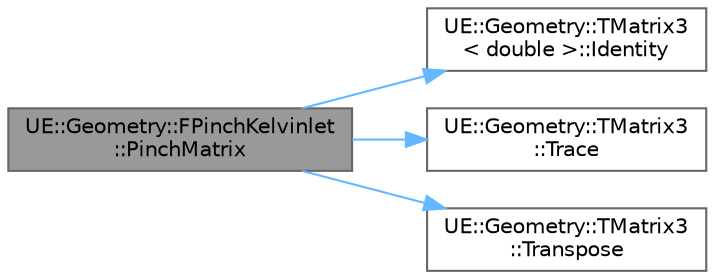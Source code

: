 digraph "UE::Geometry::FPinchKelvinlet::PinchMatrix"
{
 // INTERACTIVE_SVG=YES
 // LATEX_PDF_SIZE
  bgcolor="transparent";
  edge [fontname=Helvetica,fontsize=10,labelfontname=Helvetica,labelfontsize=10];
  node [fontname=Helvetica,fontsize=10,shape=box,height=0.2,width=0.4];
  rankdir="LR";
  Node1 [id="Node000001",label="UE::Geometry::FPinchKelvinlet\l::PinchMatrix",height=0.2,width=0.4,color="gray40", fillcolor="grey60", style="filled", fontcolor="black",tooltip=" "];
  Node1 -> Node2 [id="edge1_Node000001_Node000002",color="steelblue1",style="solid",tooltip=" "];
  Node2 [id="Node000002",label="UE::Geometry::TMatrix3\l\< double \>::Identity",height=0.2,width=0.4,color="grey40", fillcolor="white", style="filled",URL="$d8/ddc/structUE_1_1Geometry_1_1TMatrix3.html#aa146b3788b8e650df878f4dd71a2b439",tooltip=" "];
  Node1 -> Node3 [id="edge2_Node000001_Node000003",color="steelblue1",style="solid",tooltip=" "];
  Node3 [id="Node000003",label="UE::Geometry::TMatrix3\l::Trace",height=0.2,width=0.4,color="grey40", fillcolor="white", style="filled",URL="$d8/ddc/structUE_1_1Geometry_1_1TMatrix3.html#a1eb039b5bf62553a2e4f9ac84d105a4f",tooltip=" "];
  Node1 -> Node4 [id="edge3_Node000001_Node000004",color="steelblue1",style="solid",tooltip=" "];
  Node4 [id="Node000004",label="UE::Geometry::TMatrix3\l::Transpose",height=0.2,width=0.4,color="grey40", fillcolor="white", style="filled",URL="$d8/ddc/structUE_1_1Geometry_1_1TMatrix3.html#ad494b6b5068e6fcffcf3f22a74f6b39d",tooltip=" "];
}

